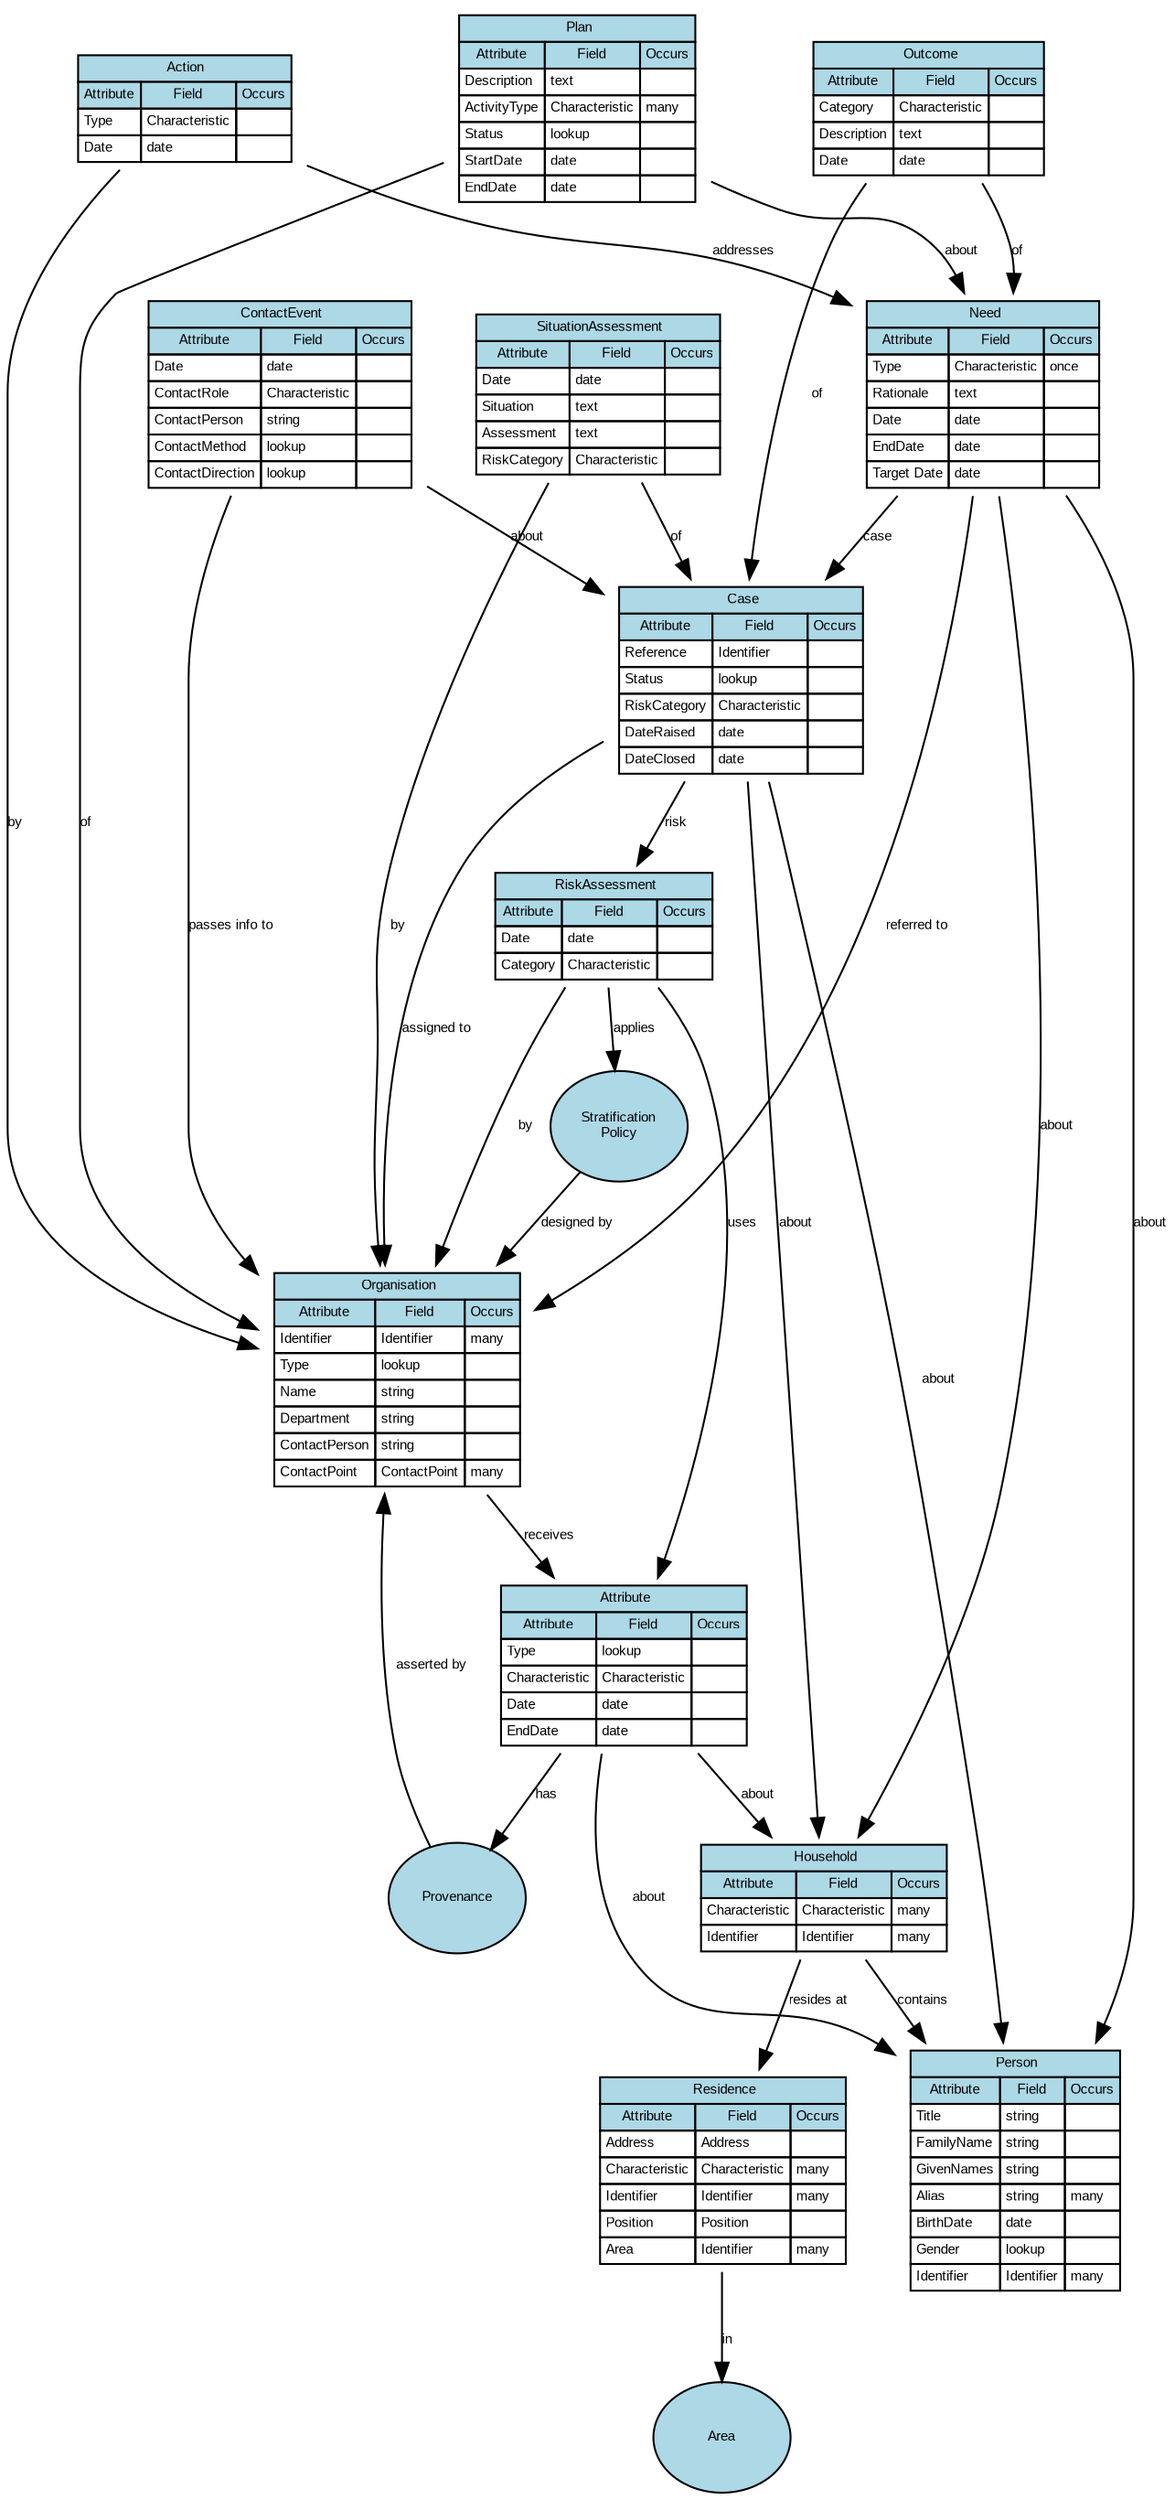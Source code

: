 digraph {
	graph [overlap=false splines=true]
	node [black=black color=black fillcolor=lightblue fontname=Arial fontsize=7]
	edge [fontname=Arial fontsize=7 labelfontname=Arial labelfontsize=7 len=3.0]
	Action [label=<<table border='0' cellborder='1' cellspacing='0'><tr><td colspan='3' bgcolor='lightblue'> Action</td></tr><tr><td bgcolor='lightblue'>Attribute</td><td bgcolor='lightblue'>Field</td><td bgcolor='lightblue'>Occurs</td></tr><tr><td align='left' balign='left' valign='top'>Type</td><td align='left' balign='left' valign='top'>Characteristic</td><td align='left' balign='left' valign='top'></td></tr><tr><td align='left' balign='left' valign='top'>Date</td><td align='left' balign='left' valign='top'>date</td><td align='left' balign='left' valign='top'></td></tr></table>> URL="#Action" shape=plaintext]
	Attribute [label=<<table border='0' cellborder='1' cellspacing='0'><tr><td colspan='3' bgcolor='lightblue'> Attribute</td></tr><tr><td bgcolor='lightblue'>Attribute</td><td bgcolor='lightblue'>Field</td><td bgcolor='lightblue'>Occurs</td></tr><tr><td align='left' balign='left' valign='top'>Type</td><td align='left' balign='left' valign='top'>lookup</td><td align='left' balign='left' valign='top'></td></tr><tr><td align='left' balign='left' valign='top'>Characteristic</td><td align='left' balign='left' valign='top'>Characteristic</td><td align='left' balign='left' valign='top'></td></tr><tr><td align='left' balign='left' valign='top'>Date</td><td align='left' balign='left' valign='top'>date</td><td align='left' balign='left' valign='top'></td></tr><tr><td align='left' balign='left' valign='top'>EndDate</td><td align='left' balign='left' valign='top'>date</td><td align='left' balign='left' valign='top'></td></tr></table>> URL="#Attribute" shape=plaintext]
	Case [label=<<table border='0' cellborder='1' cellspacing='0'><tr><td colspan='3' bgcolor='lightblue'> Case</td></tr><tr><td bgcolor='lightblue'>Attribute</td><td bgcolor='lightblue'>Field</td><td bgcolor='lightblue'>Occurs</td></tr><tr><td align='left' balign='left' valign='top'>Reference</td><td align='left' balign='left' valign='top'>Identifier</td><td align='left' balign='left' valign='top'></td></tr><tr><td align='left' balign='left' valign='top'>Status</td><td align='left' balign='left' valign='top'>lookup</td><td align='left' balign='left' valign='top'></td></tr><tr><td align='left' balign='left' valign='top'>RiskCategory</td><td align='left' balign='left' valign='top'>Characteristic</td><td align='left' balign='left' valign='top'></td></tr><tr><td align='left' balign='left' valign='top'>DateRaised</td><td align='left' balign='left' valign='top'>date</td><td align='left' balign='left' valign='top'></td></tr><tr><td align='left' balign='left' valign='top'>DateClosed</td><td align='left' balign='left' valign='top'>date</td><td align='left' balign='left' valign='top'></td></tr></table>> URL="#Case" shape=plaintext]
	ContactEvent [label=<<table border='0' cellborder='1' cellspacing='0'><tr><td colspan='3' bgcolor='lightblue'> ContactEvent</td></tr><tr><td bgcolor='lightblue'>Attribute</td><td bgcolor='lightblue'>Field</td><td bgcolor='lightblue'>Occurs</td></tr><tr><td align='left' balign='left' valign='top'>Date</td><td align='left' balign='left' valign='top'>date</td><td align='left' balign='left' valign='top'></td></tr><tr><td align='left' balign='left' valign='top'>ContactRole</td><td align='left' balign='left' valign='top'>Characteristic</td><td align='left' balign='left' valign='top'></td></tr><tr><td align='left' balign='left' valign='top'>ContactPerson</td><td align='left' balign='left' valign='top'>string</td><td align='left' balign='left' valign='top'></td></tr><tr><td align='left' balign='left' valign='top'>ContactMethod</td><td align='left' balign='left' valign='top'>lookup</td><td align='left' balign='left' valign='top'></td></tr><tr><td align='left' balign='left' valign='top'>ContactDirection</td><td align='left' balign='left' valign='top'>lookup</td><td align='left' balign='left' valign='top'></td></tr></table>> URL="#ContactEvent" shape=plaintext]
	Household [label=<<table border='0' cellborder='1' cellspacing='0'><tr><td colspan='3' bgcolor='lightblue'> Household</td></tr><tr><td bgcolor='lightblue'>Attribute</td><td bgcolor='lightblue'>Field</td><td bgcolor='lightblue'>Occurs</td></tr><tr><td align='left' balign='left' valign='top'>Characteristic</td><td align='left' balign='left' valign='top'>Characteristic</td><td align='left' balign='left' valign='top'>many</td></tr><tr><td align='left' balign='left' valign='top'>Identifier</td><td align='left' balign='left' valign='top'>Identifier</td><td align='left' balign='left' valign='top'>many</td></tr></table>> URL="#Household" shape=plaintext]
	Need [label=<<table border='0' cellborder='1' cellspacing='0'><tr><td colspan='3' bgcolor='lightblue'> Need</td></tr><tr><td bgcolor='lightblue'>Attribute</td><td bgcolor='lightblue'>Field</td><td bgcolor='lightblue'>Occurs</td></tr><tr><td align='left' balign='left' valign='top'>Type</td><td align='left' balign='left' valign='top'>Characteristic</td><td align='left' balign='left' valign='top'>once</td></tr><tr><td align='left' balign='left' valign='top'>Rationale</td><td align='left' balign='left' valign='top'>text</td><td align='left' balign='left' valign='top'></td></tr><tr><td align='left' balign='left' valign='top'>Date</td><td align='left' balign='left' valign='top'>date</td><td align='left' balign='left' valign='top'></td></tr><tr><td align='left' balign='left' valign='top'>EndDate</td><td align='left' balign='left' valign='top'>date</td><td align='left' balign='left' valign='top'></td></tr><tr><td align='left' balign='left' valign='top'>Target Date</td><td align='left' balign='left' valign='top'>date</td><td align='left' balign='left' valign='top'></td></tr></table>> URL="#Need" shape=plaintext]
	Organisation [label=<<table border='0' cellborder='1' cellspacing='0'><tr><td colspan='3' bgcolor='lightblue'> Organisation</td></tr><tr><td bgcolor='lightblue'>Attribute</td><td bgcolor='lightblue'>Field</td><td bgcolor='lightblue'>Occurs</td></tr><tr><td align='left' balign='left' valign='top'>Identifier</td><td align='left' balign='left' valign='top'>Identifier</td><td align='left' balign='left' valign='top'>many</td></tr><tr><td align='left' balign='left' valign='top'>Type</td><td align='left' balign='left' valign='top'>lookup</td><td align='left' balign='left' valign='top'></td></tr><tr><td align='left' balign='left' valign='top'>Name</td><td align='left' balign='left' valign='top'>string</td><td align='left' balign='left' valign='top'></td></tr><tr><td align='left' balign='left' valign='top'>Department</td><td align='left' balign='left' valign='top'>string</td><td align='left' balign='left' valign='top'></td></tr><tr><td align='left' balign='left' valign='top'>ContactPerson</td><td align='left' balign='left' valign='top'>string</td><td align='left' balign='left' valign='top'></td></tr><tr><td align='left' balign='left' valign='top'>ContactPoint</td><td align='left' balign='left' valign='top'>ContactPoint</td><td align='left' balign='left' valign='top'>many</td></tr></table>> URL="#Organisation" shape=plaintext]
	Outcome [label=<<table border='0' cellborder='1' cellspacing='0'><tr><td colspan='3' bgcolor='lightblue'> Outcome</td></tr><tr><td bgcolor='lightblue'>Attribute</td><td bgcolor='lightblue'>Field</td><td bgcolor='lightblue'>Occurs</td></tr><tr><td align='left' balign='left' valign='top'>Category</td><td align='left' balign='left' valign='top'>Characteristic</td><td align='left' balign='left' valign='top'></td></tr><tr><td align='left' balign='left' valign='top'>Description</td><td align='left' balign='left' valign='top'>text</td><td align='left' balign='left' valign='top'></td></tr><tr><td align='left' balign='left' valign='top'>Date</td><td align='left' balign='left' valign='top'>date</td><td align='left' balign='left' valign='top'></td></tr></table>> URL="#Outcome" shape=plaintext]
	Person [label=<<table border='0' cellborder='1' cellspacing='0'><tr><td colspan='3' bgcolor='lightblue'> Person</td></tr><tr><td bgcolor='lightblue'>Attribute</td><td bgcolor='lightblue'>Field</td><td bgcolor='lightblue'>Occurs</td></tr><tr><td align='left' balign='left' valign='top'>Title</td><td align='left' balign='left' valign='top'>string</td><td align='left' balign='left' valign='top'></td></tr><tr><td align='left' balign='left' valign='top'>FamilyName</td><td align='left' balign='left' valign='top'>string</td><td align='left' balign='left' valign='top'></td></tr><tr><td align='left' balign='left' valign='top'>GivenNames</td><td align='left' balign='left' valign='top'>string</td><td align='left' balign='left' valign='top'></td></tr><tr><td align='left' balign='left' valign='top'>Alias</td><td align='left' balign='left' valign='top'>string</td><td align='left' balign='left' valign='top'>many</td></tr><tr><td align='left' balign='left' valign='top'>BirthDate</td><td align='left' balign='left' valign='top'>date</td><td align='left' balign='left' valign='top'></td></tr><tr><td align='left' balign='left' valign='top'>Gender</td><td align='left' balign='left' valign='top'>lookup</td><td align='left' balign='left' valign='top'></td></tr><tr><td align='left' balign='left' valign='top'>Identifier</td><td align='left' balign='left' valign='top'>Identifier</td><td align='left' balign='left' valign='top'>many</td></tr></table>> URL="#Person" shape=plaintext]
	Plan [label=<<table border='0' cellborder='1' cellspacing='0'><tr><td colspan='3' bgcolor='lightblue'> Plan</td></tr><tr><td bgcolor='lightblue'>Attribute</td><td bgcolor='lightblue'>Field</td><td bgcolor='lightblue'>Occurs</td></tr><tr><td align='left' balign='left' valign='top'>Description</td><td align='left' balign='left' valign='top'>text</td><td align='left' balign='left' valign='top'></td></tr><tr><td align='left' balign='left' valign='top'>ActivityType</td><td align='left' balign='left' valign='top'>Characteristic</td><td align='left' balign='left' valign='top'>many</td></tr><tr><td align='left' balign='left' valign='top'>Status</td><td align='left' balign='left' valign='top'>lookup</td><td align='left' balign='left' valign='top'></td></tr><tr><td align='left' balign='left' valign='top'>StartDate</td><td align='left' balign='left' valign='top'>date</td><td align='left' balign='left' valign='top'></td></tr><tr><td align='left' balign='left' valign='top'>EndDate</td><td align='left' balign='left' valign='top'>date</td><td align='left' balign='left' valign='top'></td></tr></table>> URL="#Plan" shape=plaintext]
	Residence [label=<<table border='0' cellborder='1' cellspacing='0'><tr><td colspan='3' bgcolor='lightblue'> Residence</td></tr><tr><td bgcolor='lightblue'>Attribute</td><td bgcolor='lightblue'>Field</td><td bgcolor='lightblue'>Occurs</td></tr><tr><td align='left' balign='left' valign='top'>Address</td><td align='left' balign='left' valign='top'>Address</td><td align='left' balign='left' valign='top'></td></tr><tr><td align='left' balign='left' valign='top'>Characteristic</td><td align='left' balign='left' valign='top'>Characteristic</td><td align='left' balign='left' valign='top'>many</td></tr><tr><td align='left' balign='left' valign='top'>Identifier</td><td align='left' balign='left' valign='top'>Identifier</td><td align='left' balign='left' valign='top'>many</td></tr><tr><td align='left' balign='left' valign='top'>Position</td><td align='left' balign='left' valign='top'>Position</td><td align='left' balign='left' valign='top'></td></tr><tr><td align='left' balign='left' valign='top'>Area</td><td align='left' balign='left' valign='top'>Identifier</td><td align='left' balign='left' valign='top'>many</td></tr></table>> URL="#Residence" shape=plaintext]
	RiskAssessment [label=<<table border='0' cellborder='1' cellspacing='0'><tr><td colspan='3' bgcolor='lightblue'> RiskAssessment</td></tr><tr><td bgcolor='lightblue'>Attribute</td><td bgcolor='lightblue'>Field</td><td bgcolor='lightblue'>Occurs</td></tr><tr><td align='left' balign='left' valign='top'>Date</td><td align='left' balign='left' valign='top'>date</td><td align='left' balign='left' valign='top'></td></tr><tr><td align='left' balign='left' valign='top'>Category</td><td align='left' balign='left' valign='top'>Characteristic</td><td align='left' balign='left' valign='top'></td></tr></table>> URL="#RiskAssessment" shape=plaintext]
	SituationAssessment [label=<<table border='0' cellborder='1' cellspacing='0'><tr><td colspan='3' bgcolor='lightblue'> SituationAssessment</td></tr><tr><td bgcolor='lightblue'>Attribute</td><td bgcolor='lightblue'>Field</td><td bgcolor='lightblue'>Occurs</td></tr><tr><td align='left' balign='left' valign='top'>Date</td><td align='left' balign='left' valign='top'>date</td><td align='left' balign='left' valign='top'></td></tr><tr><td align='left' balign='left' valign='top'>Situation</td><td align='left' balign='left' valign='top'>text</td><td align='left' balign='left' valign='top'></td></tr><tr><td align='left' balign='left' valign='top'>Assessment</td><td align='left' balign='left' valign='top'>text</td><td align='left' balign='left' valign='top'></td></tr><tr><td align='left' balign='left' valign='top'>RiskCategory</td><td align='left' balign='left' valign='top'>Characteristic</td><td align='left' balign='left' valign='top'></td></tr></table>> URL="#SituationAssessment" shape=plaintext]
	Action -> Organisation [label=by]
	Action -> Need [label=addresses]
	Attribute -> Person [label=about]
	Attribute -> Household [label=about]
	nodeProvenance [label=Provenance URL="#Provenance" fixedsize=true height=0.8 style=filled width=1.0]
	Attribute -> nodeProvenance [label=has]
	nodeProvenance -> Organisation [label="asserted by"]
	Case -> Person [label=about]
	Case -> Household [label=about]
	Case -> RiskAssessment [label=risk]
	Case -> Organisation [label="assigned to"]
	ContactEvent -> Case [label=about]
	ContactEvent -> Organisation [label="passes info to"]
	Household -> Residence [label="resides at"]
	Household -> Person [label=contains]
	Need -> Person [label=about]
	Need -> Household [label=about]
	Need -> Case [label=case]
	Need -> Organisation [label="referred to"]
	Organisation -> Attribute [label=receives]
	Outcome -> Case [label=of]
	Outcome -> Need [label=of]
	Plan -> Need [label=about]
	Plan -> Organisation [label=of]
	nodeArea [label=Area URL="#Area" fixedsize=true height=0.8 style=filled width=1.0]
	Residence -> nodeArea [label=in]
	RiskAssessment -> Organisation [label=by]
	nodeStratificationPolicy [label="Stratification\nPolicy" URL="#StratificationPolicy" fixedsize=true height=0.8 style=filled width=1.0]
	RiskAssessment -> nodeStratificationPolicy [label=applies]
	nodeStratificationPolicy -> Organisation [label="designed by"]
	RiskAssessment -> Attribute [label=uses]
	SituationAssessment -> Organisation [label=by]
	SituationAssessment -> Case [label=of]
}
